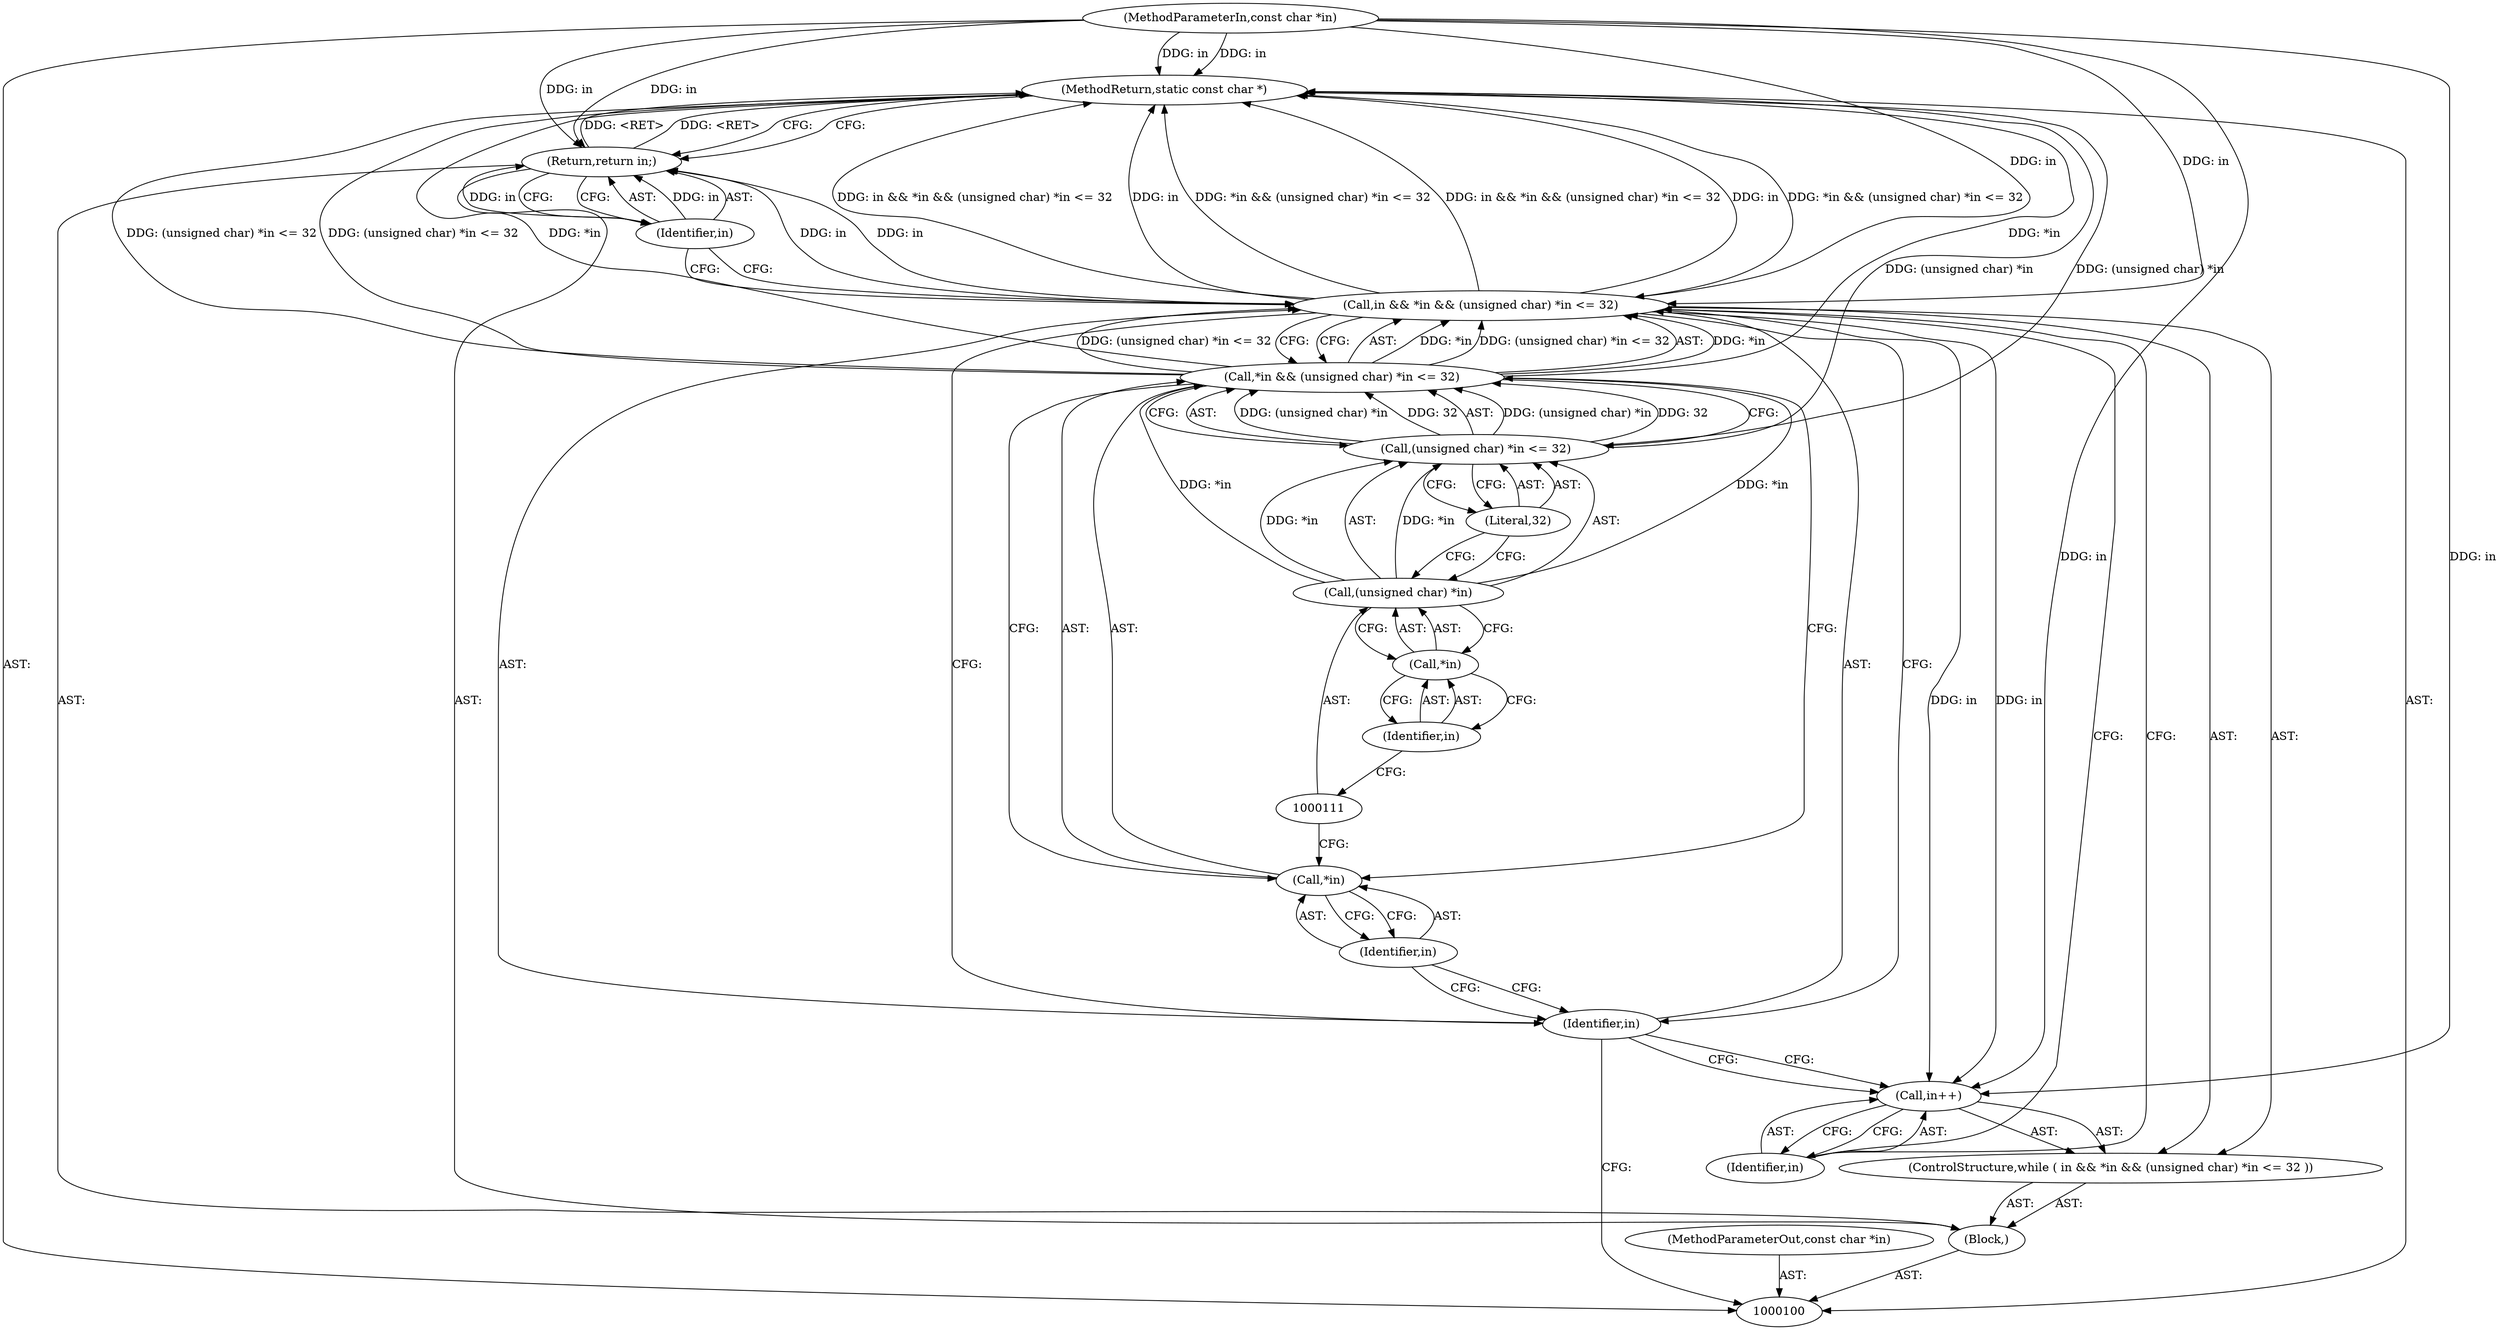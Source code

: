 digraph "1_iperf_91f2fa59e8ed80dfbf400add0164ee0e508e412a_46" {
"1000119" [label="(MethodReturn,static const char *)"];
"1000101" [label="(MethodParameterIn,const char *in)"];
"1000148" [label="(MethodParameterOut,const char *in)"];
"1000102" [label="(Block,)"];
"1000103" [label="(ControlStructure,while ( in && *in && (unsigned char) *in <= 32 ))"];
"1000106" [label="(Call,*in && (unsigned char) *in <= 32)"];
"1000107" [label="(Call,*in)"];
"1000108" [label="(Identifier,in)"];
"1000109" [label="(Call,(unsigned char) *in <= 32)"];
"1000110" [label="(Call,(unsigned char) *in)"];
"1000112" [label="(Call,*in)"];
"1000113" [label="(Identifier,in)"];
"1000114" [label="(Literal,32)"];
"1000104" [label="(Call,in && *in && (unsigned char) *in <= 32)"];
"1000105" [label="(Identifier,in)"];
"1000115" [label="(Call,in++)"];
"1000116" [label="(Identifier,in)"];
"1000117" [label="(Return,return in;)"];
"1000118" [label="(Identifier,in)"];
"1000119" -> "1000100"  [label="AST: "];
"1000119" -> "1000117"  [label="CFG: "];
"1000117" -> "1000119"  [label="DDG: <RET>"];
"1000106" -> "1000119"  [label="DDG: *in"];
"1000106" -> "1000119"  [label="DDG: (unsigned char) *in <= 32"];
"1000104" -> "1000119"  [label="DDG: in && *in && (unsigned char) *in <= 32"];
"1000104" -> "1000119"  [label="DDG: in"];
"1000104" -> "1000119"  [label="DDG: *in && (unsigned char) *in <= 32"];
"1000101" -> "1000119"  [label="DDG: in"];
"1000109" -> "1000119"  [label="DDG: (unsigned char) *in"];
"1000101" -> "1000100"  [label="AST: "];
"1000101" -> "1000119"  [label="DDG: in"];
"1000101" -> "1000104"  [label="DDG: in"];
"1000101" -> "1000115"  [label="DDG: in"];
"1000101" -> "1000117"  [label="DDG: in"];
"1000148" -> "1000100"  [label="AST: "];
"1000102" -> "1000100"  [label="AST: "];
"1000103" -> "1000102"  [label="AST: "];
"1000117" -> "1000102"  [label="AST: "];
"1000103" -> "1000102"  [label="AST: "];
"1000104" -> "1000103"  [label="AST: "];
"1000115" -> "1000103"  [label="AST: "];
"1000106" -> "1000104"  [label="AST: "];
"1000106" -> "1000107"  [label="CFG: "];
"1000106" -> "1000109"  [label="CFG: "];
"1000107" -> "1000106"  [label="AST: "];
"1000109" -> "1000106"  [label="AST: "];
"1000104" -> "1000106"  [label="CFG: "];
"1000106" -> "1000119"  [label="DDG: *in"];
"1000106" -> "1000119"  [label="DDG: (unsigned char) *in <= 32"];
"1000106" -> "1000104"  [label="DDG: *in"];
"1000106" -> "1000104"  [label="DDG: (unsigned char) *in <= 32"];
"1000110" -> "1000106"  [label="DDG: *in"];
"1000109" -> "1000106"  [label="DDG: (unsigned char) *in"];
"1000109" -> "1000106"  [label="DDG: 32"];
"1000107" -> "1000106"  [label="AST: "];
"1000107" -> "1000108"  [label="CFG: "];
"1000108" -> "1000107"  [label="AST: "];
"1000111" -> "1000107"  [label="CFG: "];
"1000106" -> "1000107"  [label="CFG: "];
"1000108" -> "1000107"  [label="AST: "];
"1000108" -> "1000105"  [label="CFG: "];
"1000107" -> "1000108"  [label="CFG: "];
"1000109" -> "1000106"  [label="AST: "];
"1000109" -> "1000114"  [label="CFG: "];
"1000110" -> "1000109"  [label="AST: "];
"1000114" -> "1000109"  [label="AST: "];
"1000106" -> "1000109"  [label="CFG: "];
"1000109" -> "1000119"  [label="DDG: (unsigned char) *in"];
"1000109" -> "1000106"  [label="DDG: (unsigned char) *in"];
"1000109" -> "1000106"  [label="DDG: 32"];
"1000110" -> "1000109"  [label="DDG: *in"];
"1000110" -> "1000109"  [label="AST: "];
"1000110" -> "1000112"  [label="CFG: "];
"1000111" -> "1000110"  [label="AST: "];
"1000112" -> "1000110"  [label="AST: "];
"1000114" -> "1000110"  [label="CFG: "];
"1000110" -> "1000106"  [label="DDG: *in"];
"1000110" -> "1000109"  [label="DDG: *in"];
"1000112" -> "1000110"  [label="AST: "];
"1000112" -> "1000113"  [label="CFG: "];
"1000113" -> "1000112"  [label="AST: "];
"1000110" -> "1000112"  [label="CFG: "];
"1000113" -> "1000112"  [label="AST: "];
"1000113" -> "1000111"  [label="CFG: "];
"1000112" -> "1000113"  [label="CFG: "];
"1000114" -> "1000109"  [label="AST: "];
"1000114" -> "1000110"  [label="CFG: "];
"1000109" -> "1000114"  [label="CFG: "];
"1000104" -> "1000103"  [label="AST: "];
"1000104" -> "1000105"  [label="CFG: "];
"1000104" -> "1000106"  [label="CFG: "];
"1000105" -> "1000104"  [label="AST: "];
"1000106" -> "1000104"  [label="AST: "];
"1000116" -> "1000104"  [label="CFG: "];
"1000118" -> "1000104"  [label="CFG: "];
"1000104" -> "1000119"  [label="DDG: in && *in && (unsigned char) *in <= 32"];
"1000104" -> "1000119"  [label="DDG: in"];
"1000104" -> "1000119"  [label="DDG: *in && (unsigned char) *in <= 32"];
"1000101" -> "1000104"  [label="DDG: in"];
"1000106" -> "1000104"  [label="DDG: *in"];
"1000106" -> "1000104"  [label="DDG: (unsigned char) *in <= 32"];
"1000104" -> "1000115"  [label="DDG: in"];
"1000104" -> "1000117"  [label="DDG: in"];
"1000105" -> "1000104"  [label="AST: "];
"1000105" -> "1000115"  [label="CFG: "];
"1000105" -> "1000100"  [label="CFG: "];
"1000108" -> "1000105"  [label="CFG: "];
"1000104" -> "1000105"  [label="CFG: "];
"1000115" -> "1000103"  [label="AST: "];
"1000115" -> "1000116"  [label="CFG: "];
"1000116" -> "1000115"  [label="AST: "];
"1000105" -> "1000115"  [label="CFG: "];
"1000104" -> "1000115"  [label="DDG: in"];
"1000101" -> "1000115"  [label="DDG: in"];
"1000116" -> "1000115"  [label="AST: "];
"1000116" -> "1000104"  [label="CFG: "];
"1000115" -> "1000116"  [label="CFG: "];
"1000117" -> "1000102"  [label="AST: "];
"1000117" -> "1000118"  [label="CFG: "];
"1000118" -> "1000117"  [label="AST: "];
"1000119" -> "1000117"  [label="CFG: "];
"1000117" -> "1000119"  [label="DDG: <RET>"];
"1000118" -> "1000117"  [label="DDG: in"];
"1000104" -> "1000117"  [label="DDG: in"];
"1000101" -> "1000117"  [label="DDG: in"];
"1000118" -> "1000117"  [label="AST: "];
"1000118" -> "1000104"  [label="CFG: "];
"1000117" -> "1000118"  [label="CFG: "];
"1000118" -> "1000117"  [label="DDG: in"];
}

